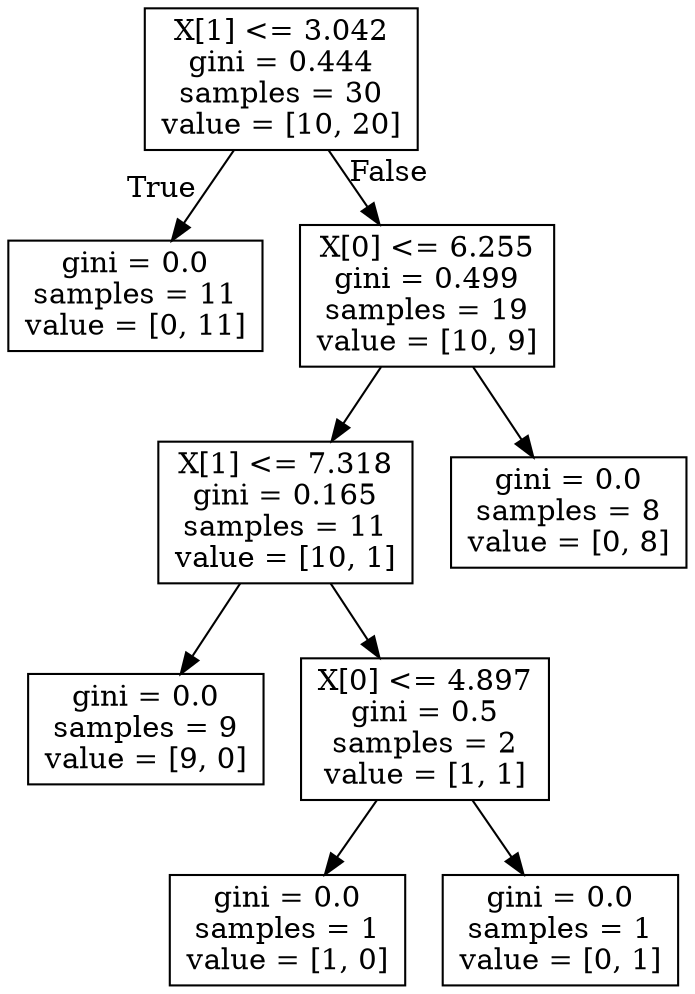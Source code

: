 digraph Tree {
node [shape=box] ;
0 [label="X[1] <= 3.042\ngini = 0.444\nsamples = 30\nvalue = [10, 20]"] ;
1 [label="gini = 0.0\nsamples = 11\nvalue = [0, 11]"] ;
0 -> 1 [labeldistance=2.5, labelangle=45, headlabel="True"] ;
2 [label="X[0] <= 6.255\ngini = 0.499\nsamples = 19\nvalue = [10, 9]"] ;
0 -> 2 [labeldistance=2.5, labelangle=-45, headlabel="False"] ;
3 [label="X[1] <= 7.318\ngini = 0.165\nsamples = 11\nvalue = [10, 1]"] ;
2 -> 3 ;
4 [label="gini = 0.0\nsamples = 9\nvalue = [9, 0]"] ;
3 -> 4 ;
5 [label="X[0] <= 4.897\ngini = 0.5\nsamples = 2\nvalue = [1, 1]"] ;
3 -> 5 ;
6 [label="gini = 0.0\nsamples = 1\nvalue = [1, 0]"] ;
5 -> 6 ;
7 [label="gini = 0.0\nsamples = 1\nvalue = [0, 1]"] ;
5 -> 7 ;
8 [label="gini = 0.0\nsamples = 8\nvalue = [0, 8]"] ;
2 -> 8 ;
}